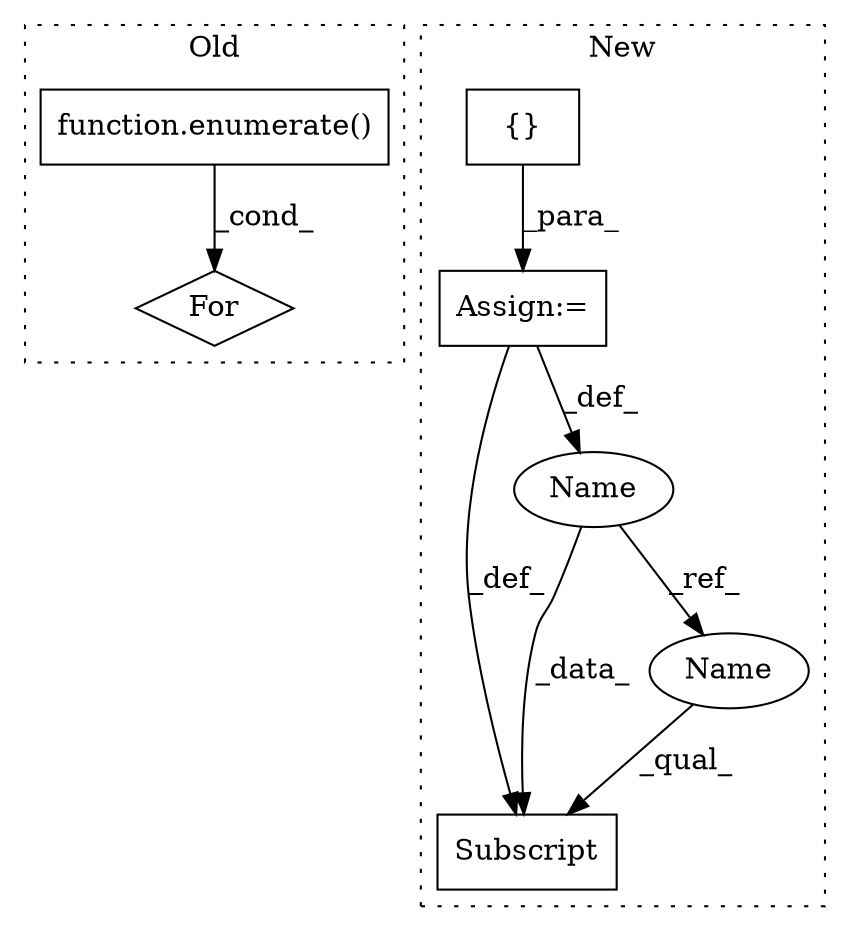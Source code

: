digraph G {
subgraph cluster0 {
1 [label="function.enumerate()" a="75" s="3689,3914" l="10,1" shape="box"];
3 [label="For" a="107" s="3676,3915" l="4,119" shape="diamond"];
label = "Old";
style="dotted";
}
subgraph cluster1 {
2 [label="{}" a="59" s="3664,3678" l="1,0" shape="box"];
4 [label="Assign:=" a="68" s="3661" l="3" shape="box"];
5 [label="Subscript" a="63" s="4101,0" l="10,0" shape="box"];
6 [label="Name" a="87" s="3857" l="2" shape="ellipse"];
7 [label="Name" a="87" s="4101" l="2" shape="ellipse"];
label = "New";
style="dotted";
}
1 -> 3 [label="_cond_"];
2 -> 4 [label="_para_"];
4 -> 6 [label="_def_"];
4 -> 5 [label="_def_"];
6 -> 7 [label="_ref_"];
6 -> 5 [label="_data_"];
7 -> 5 [label="_qual_"];
}